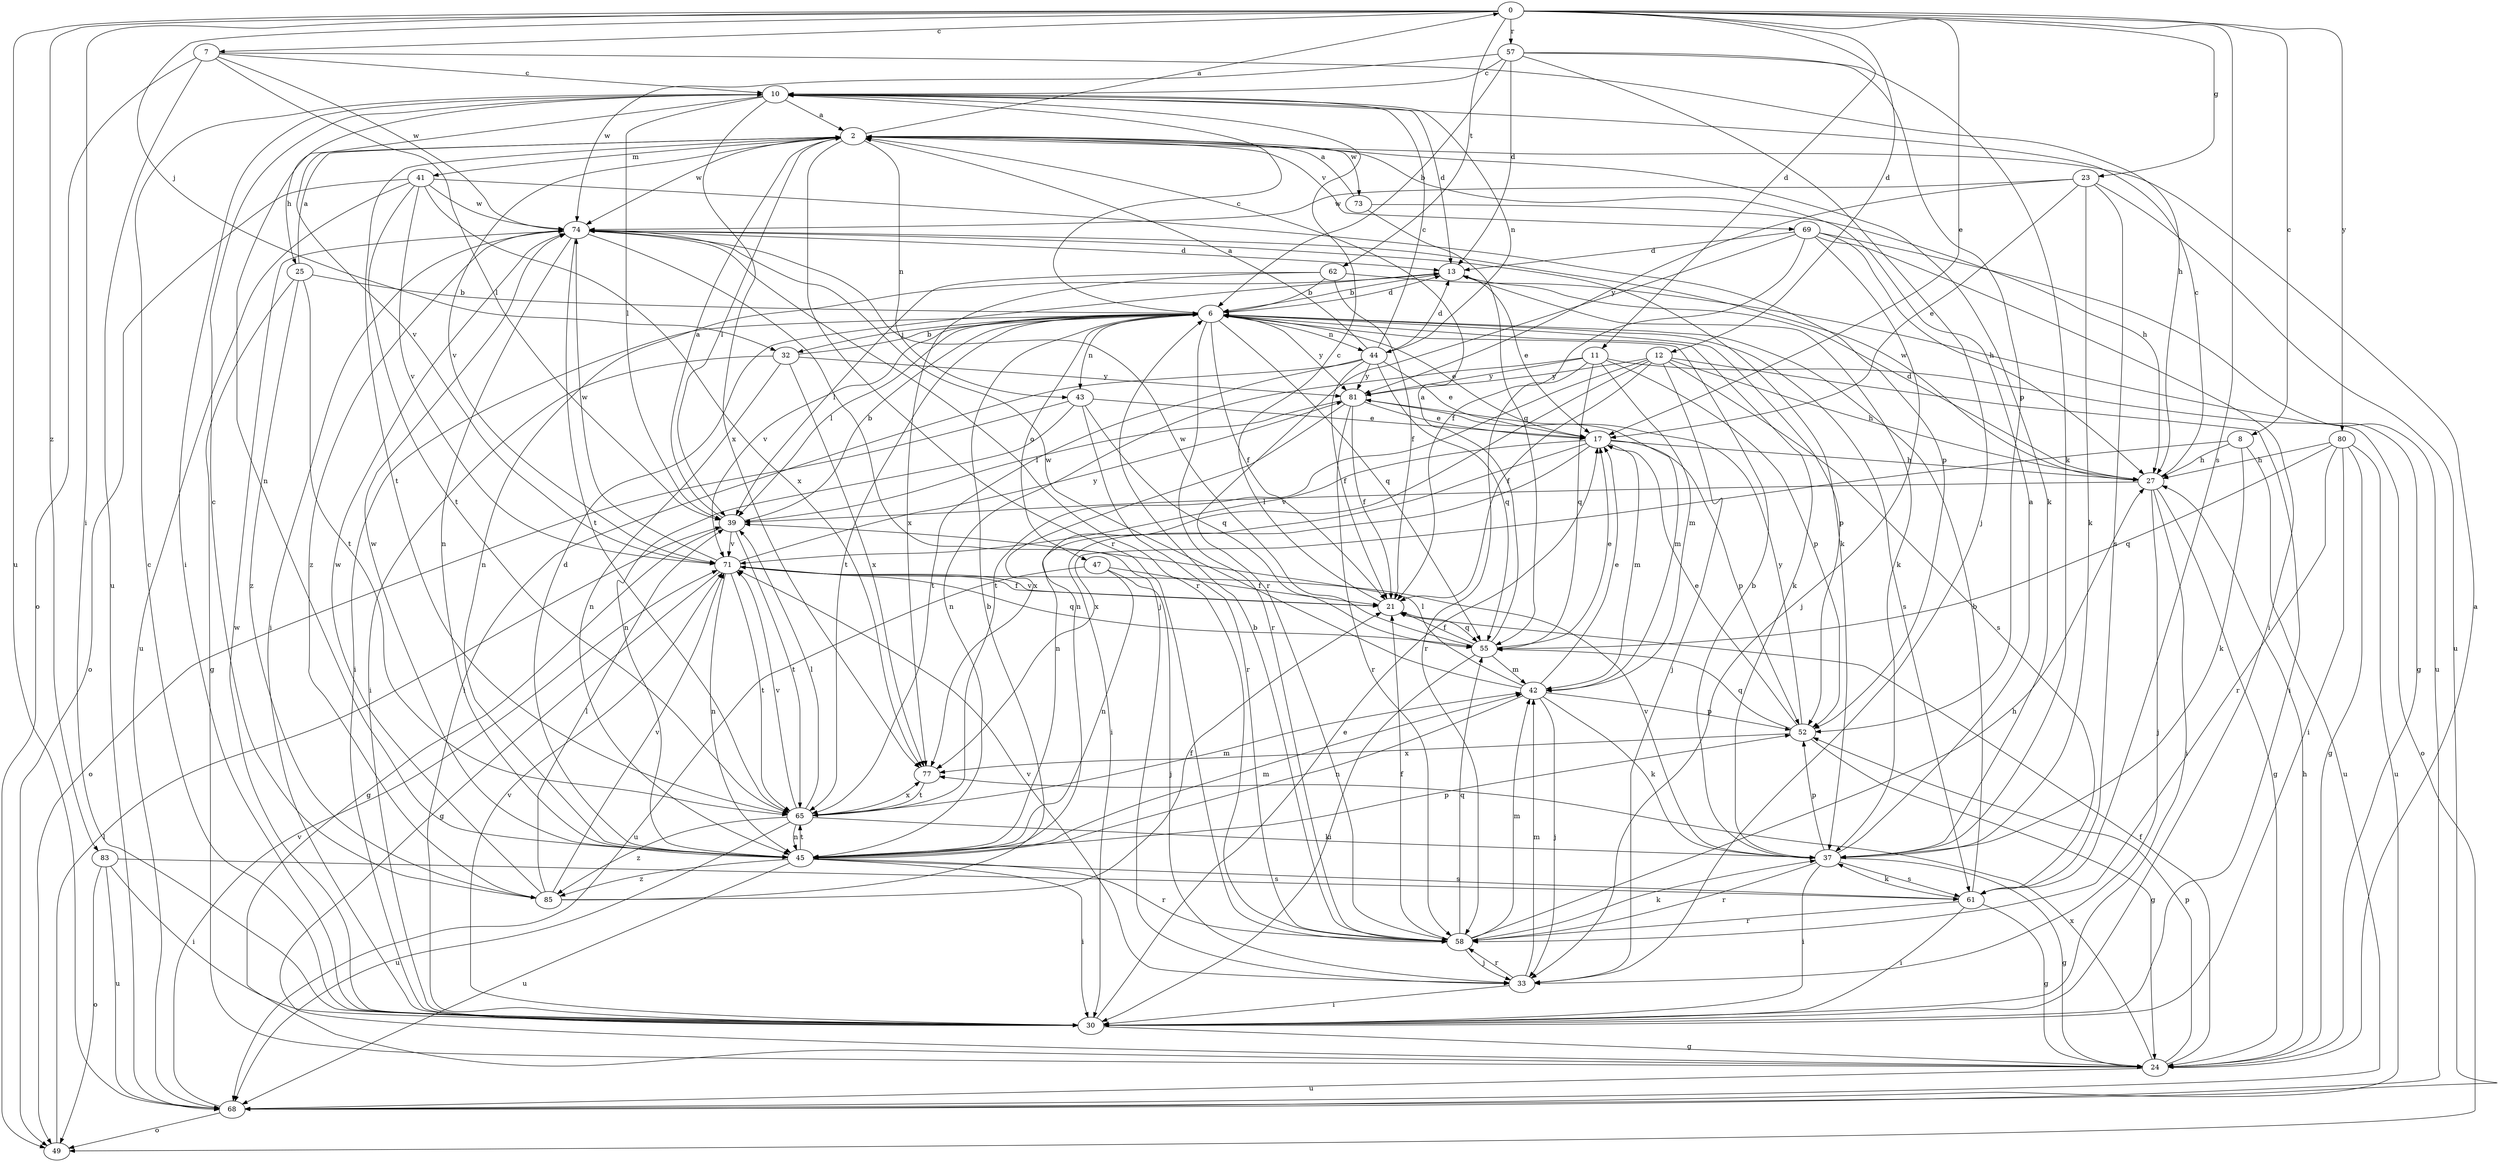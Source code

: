 strict digraph  {
0;
2;
6;
7;
8;
10;
11;
12;
13;
17;
21;
23;
24;
25;
27;
30;
32;
33;
37;
39;
41;
42;
43;
44;
45;
47;
49;
52;
55;
57;
58;
61;
62;
65;
68;
69;
71;
73;
74;
77;
80;
81;
83;
85;
0 -> 7  [label=c];
0 -> 8  [label=c];
0 -> 11  [label=d];
0 -> 12  [label=d];
0 -> 17  [label=e];
0 -> 23  [label=g];
0 -> 30  [label=i];
0 -> 32  [label=j];
0 -> 57  [label=r];
0 -> 61  [label=s];
0 -> 62  [label=t];
0 -> 68  [label=u];
0 -> 80  [label=y];
0 -> 83  [label=z];
2 -> 0  [label=a];
2 -> 25  [label=h];
2 -> 37  [label=k];
2 -> 39  [label=l];
2 -> 41  [label=m];
2 -> 43  [label=n];
2 -> 58  [label=r];
2 -> 65  [label=t];
2 -> 69  [label=v];
2 -> 71  [label=v];
2 -> 73  [label=w];
2 -> 74  [label=w];
6 -> 10  [label=c];
6 -> 13  [label=d];
6 -> 17  [label=e];
6 -> 21  [label=f];
6 -> 30  [label=i];
6 -> 32  [label=j];
6 -> 37  [label=k];
6 -> 39  [label=l];
6 -> 43  [label=n];
6 -> 44  [label=n];
6 -> 47  [label=o];
6 -> 52  [label=p];
6 -> 55  [label=q];
6 -> 58  [label=r];
6 -> 61  [label=s];
6 -> 65  [label=t];
6 -> 71  [label=v];
6 -> 81  [label=y];
7 -> 10  [label=c];
7 -> 27  [label=h];
7 -> 39  [label=l];
7 -> 49  [label=o];
7 -> 68  [label=u];
7 -> 74  [label=w];
8 -> 27  [label=h];
8 -> 37  [label=k];
8 -> 68  [label=u];
8 -> 77  [label=x];
10 -> 2  [label=a];
10 -> 13  [label=d];
10 -> 30  [label=i];
10 -> 39  [label=l];
10 -> 44  [label=n];
10 -> 45  [label=n];
10 -> 71  [label=v];
10 -> 77  [label=x];
11 -> 42  [label=m];
11 -> 45  [label=n];
11 -> 49  [label=o];
11 -> 52  [label=p];
11 -> 55  [label=q];
11 -> 58  [label=r];
11 -> 81  [label=y];
12 -> 21  [label=f];
12 -> 27  [label=h];
12 -> 30  [label=i];
12 -> 33  [label=j];
12 -> 45  [label=n];
12 -> 61  [label=s];
12 -> 65  [label=t];
12 -> 81  [label=y];
13 -> 6  [label=b];
13 -> 17  [label=e];
13 -> 37  [label=k];
13 -> 45  [label=n];
17 -> 27  [label=h];
17 -> 30  [label=i];
17 -> 42  [label=m];
17 -> 45  [label=n];
17 -> 52  [label=p];
17 -> 71  [label=v];
21 -> 10  [label=c];
21 -> 55  [label=q];
21 -> 71  [label=v];
23 -> 17  [label=e];
23 -> 37  [label=k];
23 -> 61  [label=s];
23 -> 68  [label=u];
23 -> 74  [label=w];
23 -> 81  [label=y];
24 -> 2  [label=a];
24 -> 21  [label=f];
24 -> 27  [label=h];
24 -> 52  [label=p];
24 -> 68  [label=u];
24 -> 77  [label=x];
25 -> 2  [label=a];
25 -> 6  [label=b];
25 -> 24  [label=g];
25 -> 65  [label=t];
25 -> 85  [label=z];
27 -> 10  [label=c];
27 -> 13  [label=d];
27 -> 24  [label=g];
27 -> 30  [label=i];
27 -> 33  [label=j];
27 -> 39  [label=l];
27 -> 74  [label=w];
30 -> 10  [label=c];
30 -> 17  [label=e];
30 -> 24  [label=g];
30 -> 71  [label=v];
30 -> 74  [label=w];
32 -> 6  [label=b];
32 -> 30  [label=i];
32 -> 45  [label=n];
32 -> 77  [label=x];
32 -> 81  [label=y];
33 -> 30  [label=i];
33 -> 42  [label=m];
33 -> 58  [label=r];
33 -> 71  [label=v];
37 -> 2  [label=a];
37 -> 6  [label=b];
37 -> 24  [label=g];
37 -> 30  [label=i];
37 -> 52  [label=p];
37 -> 58  [label=r];
37 -> 61  [label=s];
37 -> 71  [label=v];
39 -> 2  [label=a];
39 -> 6  [label=b];
39 -> 24  [label=g];
39 -> 65  [label=t];
39 -> 71  [label=v];
41 -> 49  [label=o];
41 -> 52  [label=p];
41 -> 65  [label=t];
41 -> 68  [label=u];
41 -> 71  [label=v];
41 -> 74  [label=w];
41 -> 77  [label=x];
42 -> 17  [label=e];
42 -> 33  [label=j];
42 -> 37  [label=k];
42 -> 39  [label=l];
42 -> 45  [label=n];
42 -> 52  [label=p];
42 -> 74  [label=w];
43 -> 17  [label=e];
43 -> 45  [label=n];
43 -> 49  [label=o];
43 -> 55  [label=q];
43 -> 58  [label=r];
44 -> 2  [label=a];
44 -> 10  [label=c];
44 -> 13  [label=d];
44 -> 17  [label=e];
44 -> 21  [label=f];
44 -> 30  [label=i];
44 -> 55  [label=q];
44 -> 65  [label=t];
44 -> 81  [label=y];
45 -> 13  [label=d];
45 -> 30  [label=i];
45 -> 42  [label=m];
45 -> 52  [label=p];
45 -> 58  [label=r];
45 -> 61  [label=s];
45 -> 65  [label=t];
45 -> 68  [label=u];
45 -> 74  [label=w];
45 -> 85  [label=z];
47 -> 21  [label=f];
47 -> 33  [label=j];
47 -> 45  [label=n];
47 -> 68  [label=u];
49 -> 39  [label=l];
52 -> 17  [label=e];
52 -> 24  [label=g];
52 -> 55  [label=q];
52 -> 77  [label=x];
52 -> 81  [label=y];
55 -> 2  [label=a];
55 -> 17  [label=e];
55 -> 21  [label=f];
55 -> 30  [label=i];
55 -> 42  [label=m];
55 -> 74  [label=w];
57 -> 6  [label=b];
57 -> 10  [label=c];
57 -> 13  [label=d];
57 -> 33  [label=j];
57 -> 37  [label=k];
57 -> 52  [label=p];
57 -> 74  [label=w];
58 -> 6  [label=b];
58 -> 21  [label=f];
58 -> 27  [label=h];
58 -> 33  [label=j];
58 -> 37  [label=k];
58 -> 42  [label=m];
58 -> 55  [label=q];
61 -> 6  [label=b];
61 -> 24  [label=g];
61 -> 30  [label=i];
61 -> 37  [label=k];
61 -> 58  [label=r];
62 -> 6  [label=b];
62 -> 21  [label=f];
62 -> 24  [label=g];
62 -> 39  [label=l];
62 -> 77  [label=x];
65 -> 37  [label=k];
65 -> 39  [label=l];
65 -> 42  [label=m];
65 -> 45  [label=n];
65 -> 68  [label=u];
65 -> 71  [label=v];
65 -> 77  [label=x];
65 -> 85  [label=z];
68 -> 49  [label=o];
68 -> 71  [label=v];
69 -> 13  [label=d];
69 -> 21  [label=f];
69 -> 27  [label=h];
69 -> 30  [label=i];
69 -> 33  [label=j];
69 -> 58  [label=r];
69 -> 68  [label=u];
71 -> 21  [label=f];
71 -> 24  [label=g];
71 -> 45  [label=n];
71 -> 55  [label=q];
71 -> 65  [label=t];
71 -> 74  [label=w];
71 -> 81  [label=y];
73 -> 2  [label=a];
73 -> 27  [label=h];
73 -> 55  [label=q];
74 -> 13  [label=d];
74 -> 30  [label=i];
74 -> 33  [label=j];
74 -> 37  [label=k];
74 -> 45  [label=n];
74 -> 58  [label=r];
74 -> 65  [label=t];
74 -> 85  [label=z];
77 -> 65  [label=t];
80 -> 24  [label=g];
80 -> 27  [label=h];
80 -> 30  [label=i];
80 -> 55  [label=q];
80 -> 58  [label=r];
80 -> 68  [label=u];
81 -> 17  [label=e];
81 -> 21  [label=f];
81 -> 39  [label=l];
81 -> 42  [label=m];
81 -> 58  [label=r];
81 -> 77  [label=x];
83 -> 30  [label=i];
83 -> 49  [label=o];
83 -> 61  [label=s];
83 -> 68  [label=u];
85 -> 6  [label=b];
85 -> 10  [label=c];
85 -> 21  [label=f];
85 -> 39  [label=l];
85 -> 71  [label=v];
85 -> 74  [label=w];
}
